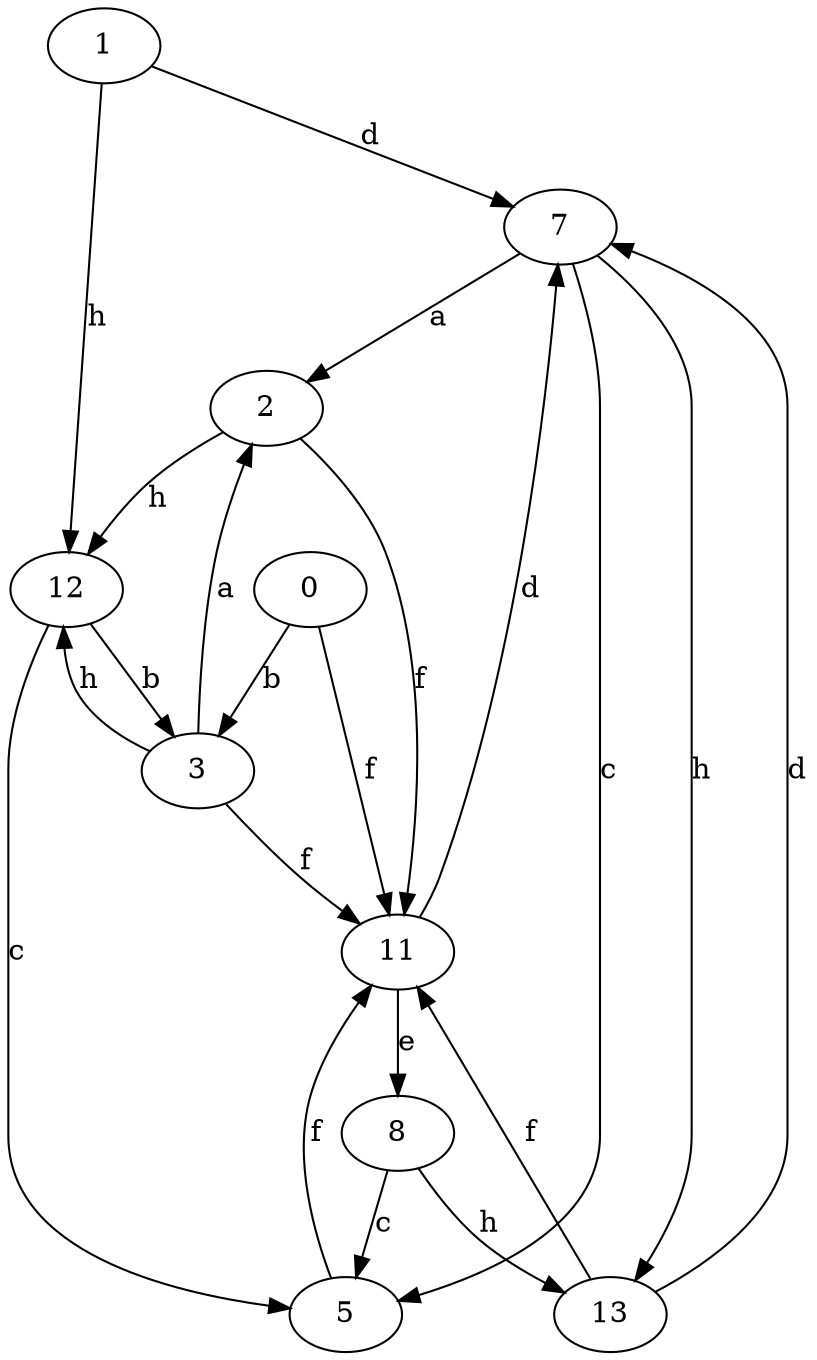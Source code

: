 strict digraph  {
1;
2;
3;
5;
7;
8;
0;
11;
12;
13;
1 -> 7  [label=d];
1 -> 12  [label=h];
2 -> 11  [label=f];
2 -> 12  [label=h];
3 -> 2  [label=a];
3 -> 11  [label=f];
3 -> 12  [label=h];
5 -> 11  [label=f];
7 -> 2  [label=a];
7 -> 5  [label=c];
7 -> 13  [label=h];
8 -> 5  [label=c];
8 -> 13  [label=h];
0 -> 3  [label=b];
0 -> 11  [label=f];
11 -> 7  [label=d];
11 -> 8  [label=e];
12 -> 3  [label=b];
12 -> 5  [label=c];
13 -> 7  [label=d];
13 -> 11  [label=f];
}
